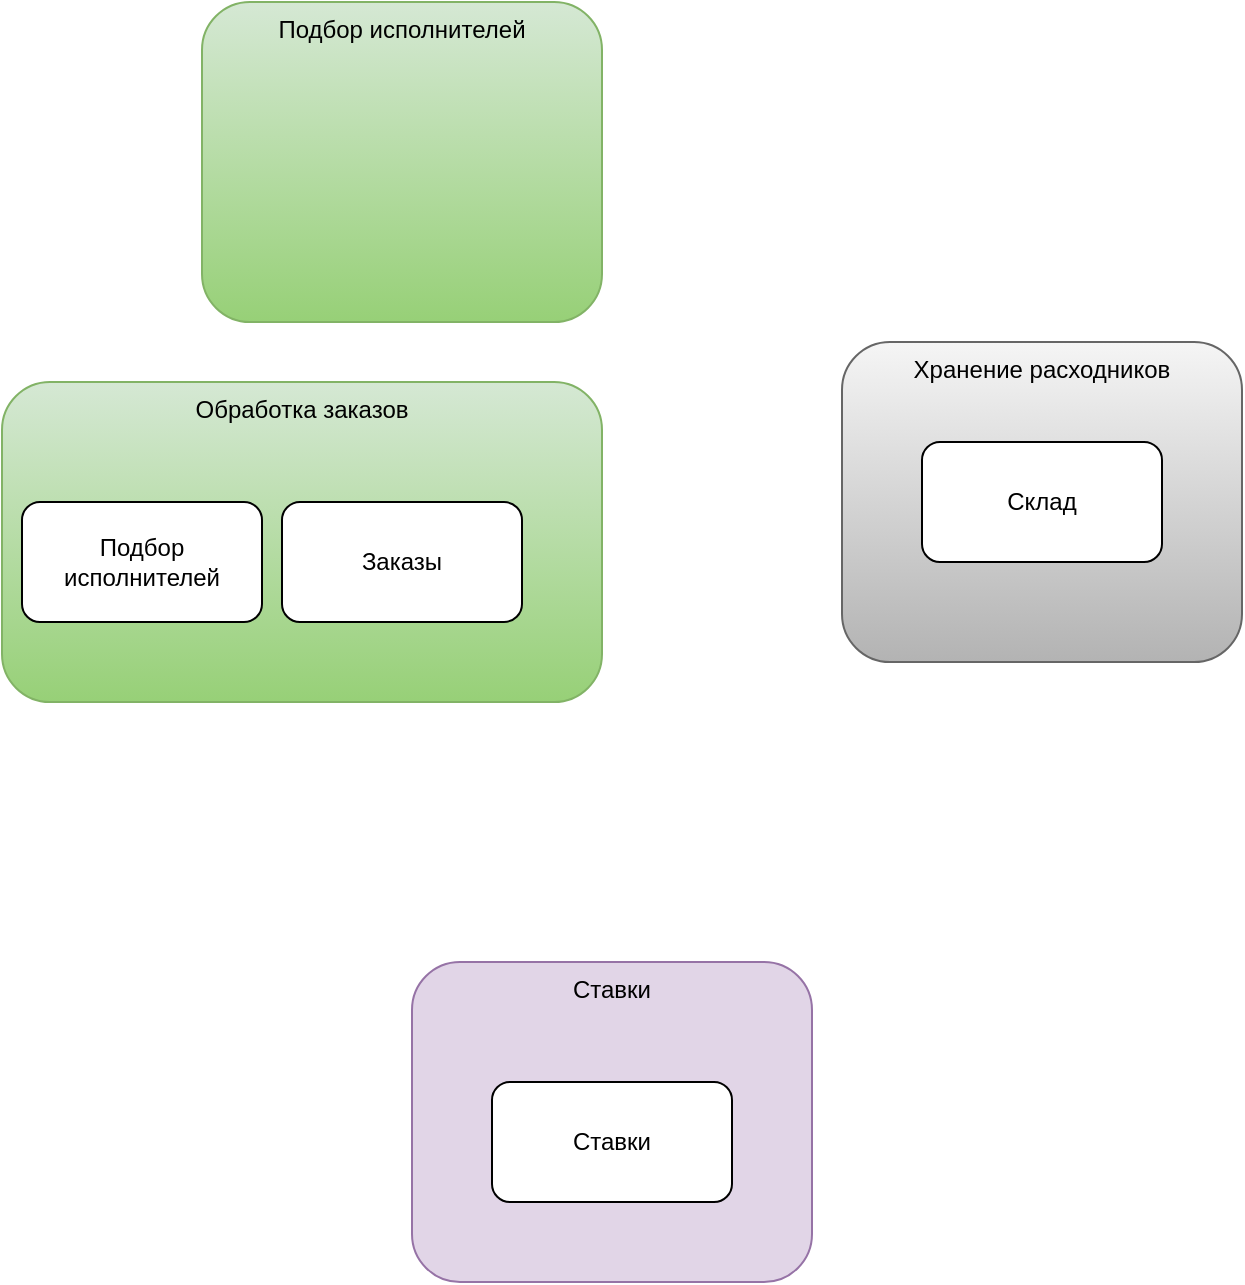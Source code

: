 <mxfile version="24.6.2" type="github">
  <diagram name="Page-1" id="LDOksrUaq20k6TJ6HL2x">
    <mxGraphModel dx="1277" dy="1035" grid="1" gridSize="10" guides="1" tooltips="1" connect="1" arrows="1" fold="1" page="1" pageScale="1" pageWidth="850" pageHeight="1100" math="0" shadow="0">
      <root>
        <mxCell id="0" />
        <mxCell id="1" parent="0" />
        <mxCell id="sUVa3AoWF7D5zAPUv-p0-1" value="Хранение расходников" style="rounded=1;whiteSpace=wrap;html=1;fillColor=#f5f5f5;strokeColor=#666666;gradientColor=#b3b3b3;verticalAlign=top;" vertex="1" parent="1">
          <mxGeometry x="440" y="310" width="200" height="160" as="geometry" />
        </mxCell>
        <mxCell id="sUVa3AoWF7D5zAPUv-p0-2" value="Склад" style="rounded=1;whiteSpace=wrap;html=1;" vertex="1" parent="1">
          <mxGeometry x="480" y="360" width="120" height="60" as="geometry" />
        </mxCell>
        <mxCell id="sUVa3AoWF7D5zAPUv-p0-3" value="Подбор исполнителей" style="rounded=1;whiteSpace=wrap;html=1;fillColor=#d5e8d4;strokeColor=#82b366;gradientColor=#97d077;verticalAlign=top;" vertex="1" parent="1">
          <mxGeometry x="120" y="140" width="200" height="160" as="geometry" />
        </mxCell>
        <mxCell id="sUVa3AoWF7D5zAPUv-p0-6" value="Обработка заказов" style="rounded=1;whiteSpace=wrap;html=1;fillColor=#d5e8d4;strokeColor=#82b366;verticalAlign=top;gradientColor=#97d077;" vertex="1" parent="1">
          <mxGeometry x="20" y="330" width="300" height="160" as="geometry" />
        </mxCell>
        <mxCell id="sUVa3AoWF7D5zAPUv-p0-7" value="Заказы" style="rounded=1;whiteSpace=wrap;html=1;" vertex="1" parent="1">
          <mxGeometry x="160" y="390" width="120" height="60" as="geometry" />
        </mxCell>
        <mxCell id="sUVa3AoWF7D5zAPUv-p0-8" value="Ставки" style="rounded=1;whiteSpace=wrap;html=1;fillColor=#e1d5e7;strokeColor=#9673a6;verticalAlign=top;" vertex="1" parent="1">
          <mxGeometry x="225" y="620" width="200" height="160" as="geometry" />
        </mxCell>
        <mxCell id="sUVa3AoWF7D5zAPUv-p0-9" value="Ставки" style="rounded=1;whiteSpace=wrap;html=1;" vertex="1" parent="1">
          <mxGeometry x="265" y="680" width="120" height="60" as="geometry" />
        </mxCell>
        <mxCell id="sUVa3AoWF7D5zAPUv-p0-4" value="Подбор исполнителей" style="rounded=1;whiteSpace=wrap;html=1;" vertex="1" parent="1">
          <mxGeometry x="30" y="390" width="120" height="60" as="geometry" />
        </mxCell>
      </root>
    </mxGraphModel>
  </diagram>
</mxfile>
